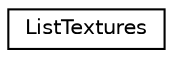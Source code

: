 digraph "Graphical Class Hierarchy"
{
  edge [fontname="Helvetica",fontsize="10",labelfontname="Helvetica",labelfontsize="10"];
  node [fontname="Helvetica",fontsize="10",shape=record];
  rankdir="LR";
  Node0 [label="ListTextures",height=0.2,width=0.4,color="black", fillcolor="white", style="filled",URL="$classListTextures.html",tooltip="Class referencing all the textures in a array and their GLuint array. "];
}
